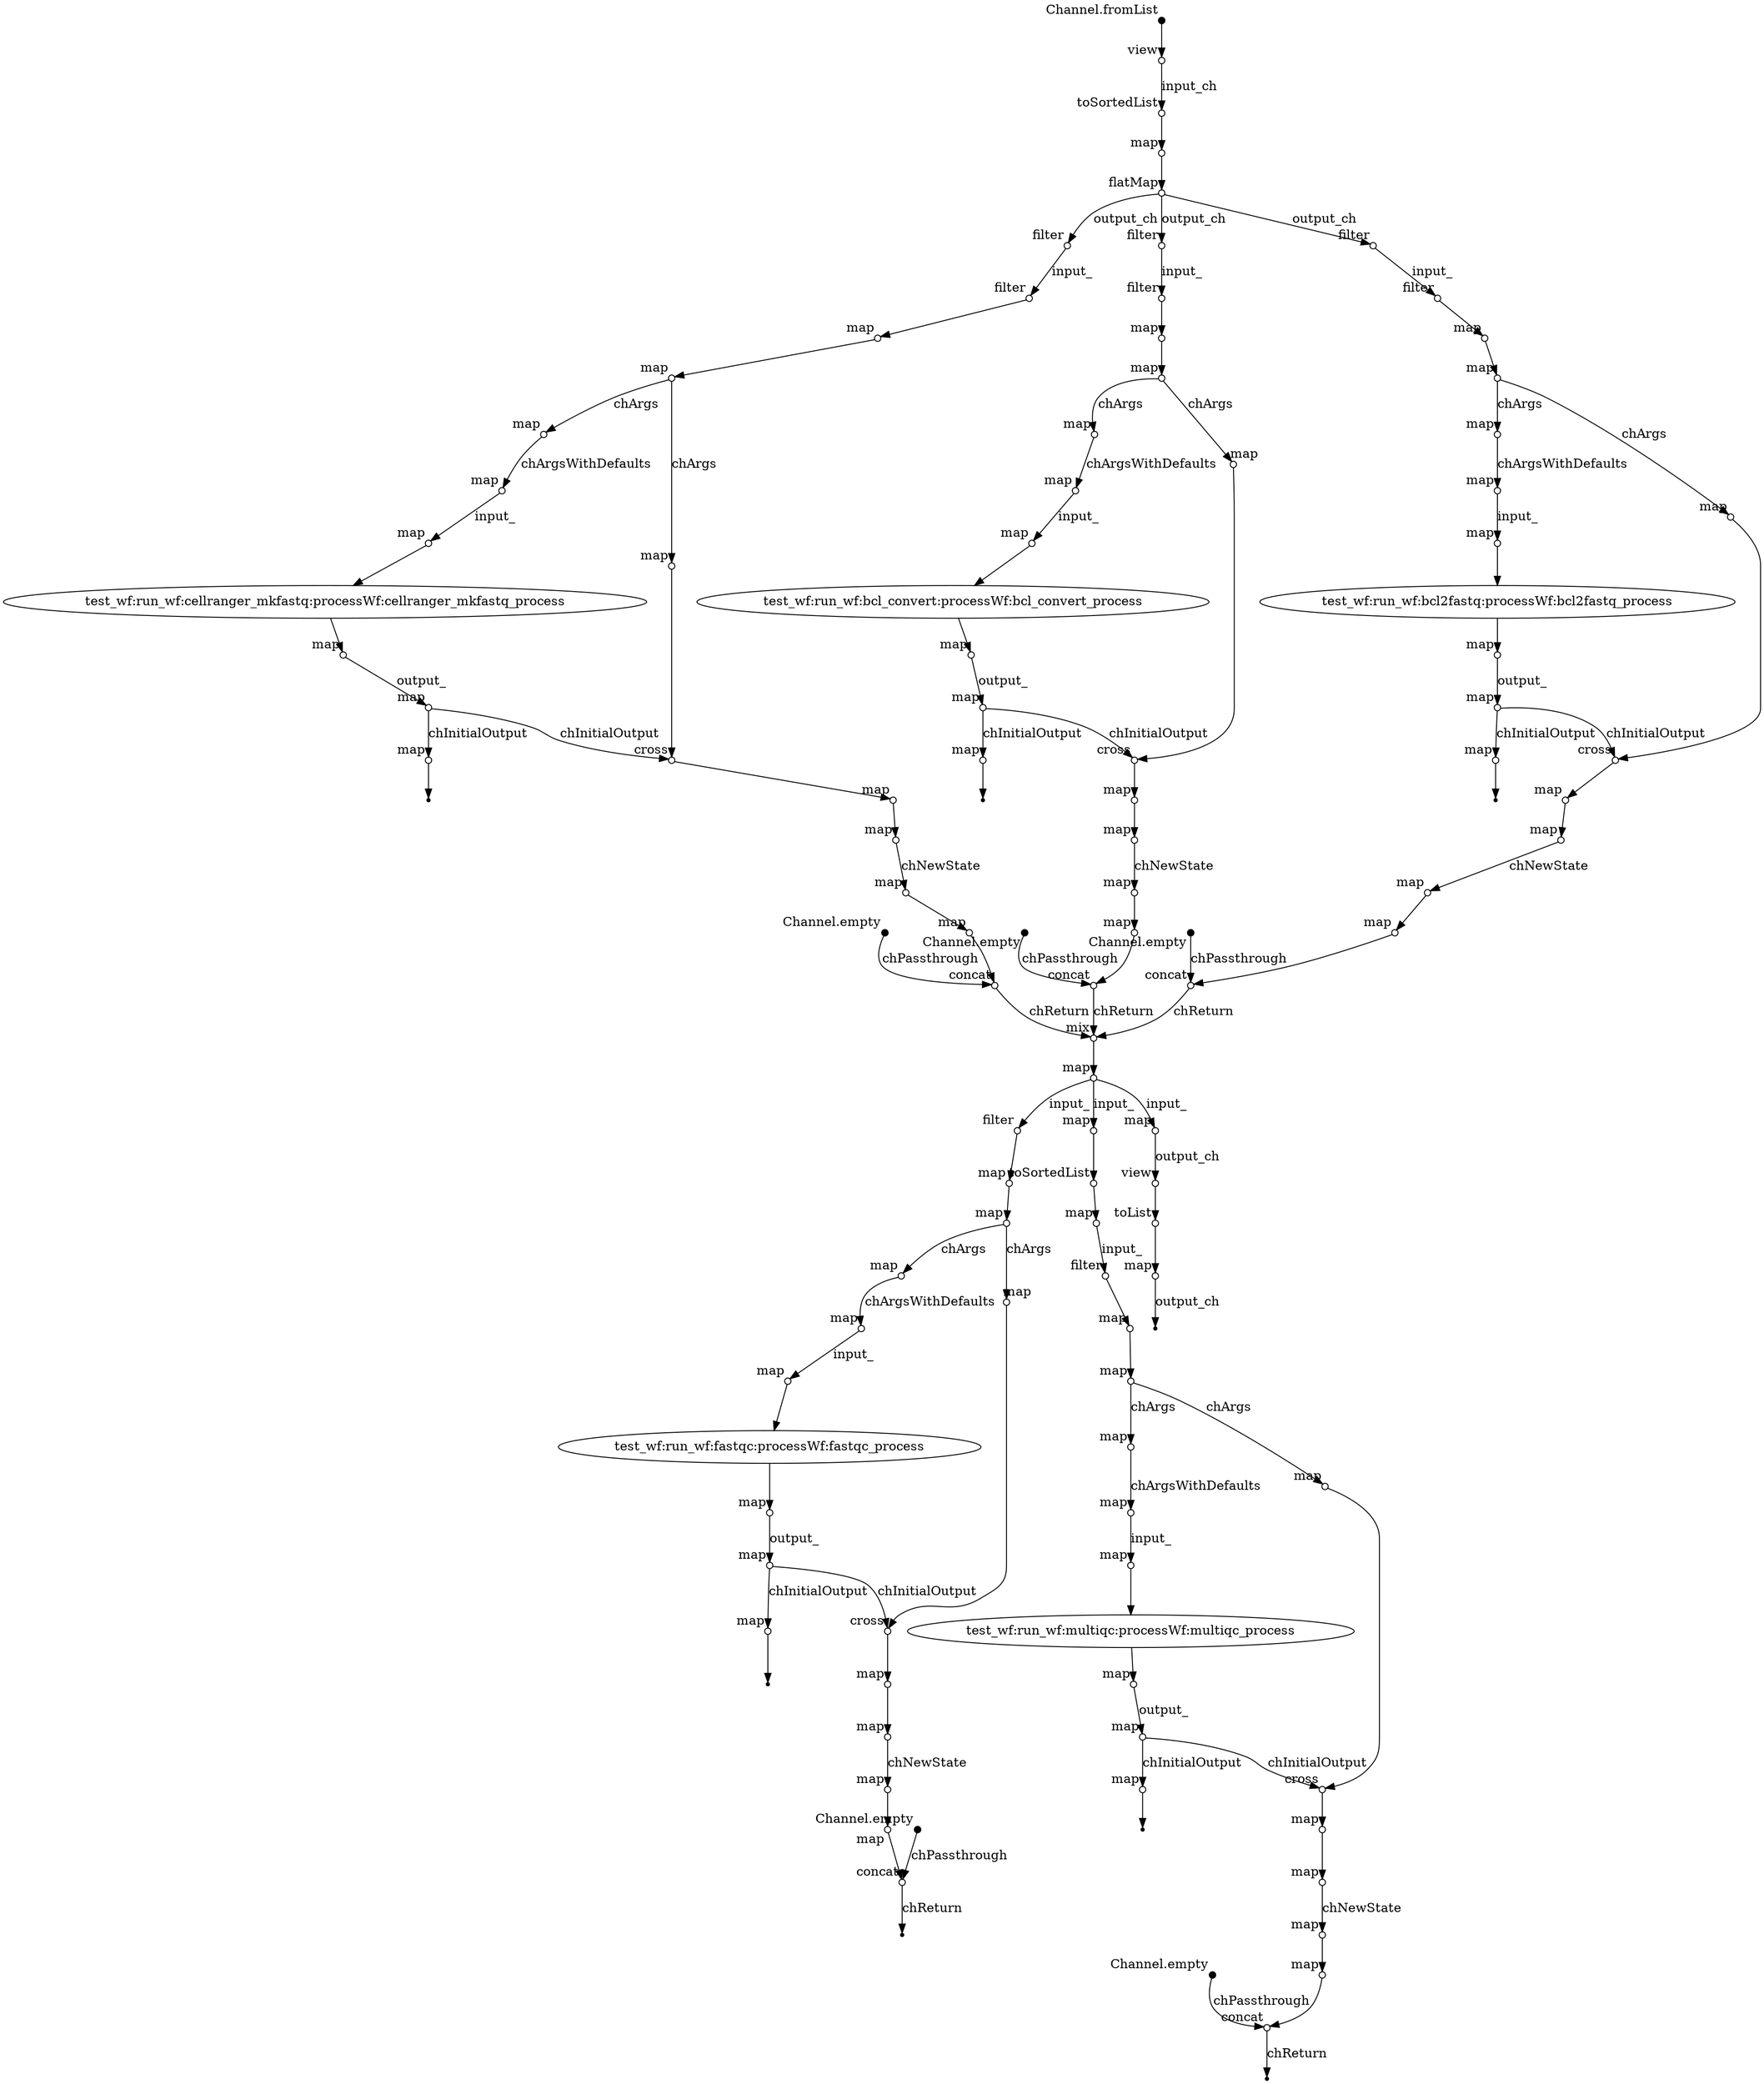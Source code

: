 digraph "graph" {
p0 [shape=point,label="",fixedsize=true,width=0.1,xlabel="Channel.fromList"];
p1 [shape=circle,label="",fixedsize=true,width=0.1,xlabel="view"];
p0 -> p1;

p1 [shape=circle,label="",fixedsize=true,width=0.1,xlabel="view"];
p2 [shape=circle,label="",fixedsize=true,width=0.1,xlabel="toSortedList"];
p1 -> p2 [label="input_ch"];

p2 [shape=circle,label="",fixedsize=true,width=0.1,xlabel="toSortedList"];
p3 [shape=circle,label="",fixedsize=true,width=0.1,xlabel="map"];
p2 -> p3;

p3 [shape=circle,label="",fixedsize=true,width=0.1,xlabel="map"];
p4 [shape=circle,label="",fixedsize=true,width=0.1,xlabel="flatMap"];
p3 -> p4;

p4 [shape=circle,label="",fixedsize=true,width=0.1,xlabel="flatMap"];
p5 [shape=circle,label="",fixedsize=true,width=0.1,xlabel="filter"];
p4 -> p5 [label="output_ch"];

p5 [shape=circle,label="",fixedsize=true,width=0.1,xlabel="filter"];
p6 [shape=circle,label="",fixedsize=true,width=0.1,xlabel="filter"];
p5 -> p6 [label="input_"];

p6 [shape=circle,label="",fixedsize=true,width=0.1,xlabel="filter"];
p7 [shape=circle,label="",fixedsize=true,width=0.1,xlabel="map"];
p6 -> p7;

p7 [shape=circle,label="",fixedsize=true,width=0.1,xlabel="map"];
p8 [shape=circle,label="",fixedsize=true,width=0.1,xlabel="map"];
p7 -> p8;

p8 [shape=circle,label="",fixedsize=true,width=0.1,xlabel="map"];
p10 [shape=circle,label="",fixedsize=true,width=0.1,xlabel="map"];
p8 -> p10 [label="chArgs"];

p9 [shape=point,label="",fixedsize=true,width=0.1,xlabel="Channel.empty"];
p24 [shape=circle,label="",fixedsize=true,width=0.1,xlabel="concat"];
p9 -> p24 [label="chPassthrough"];

p10 [shape=circle,label="",fixedsize=true,width=0.1,xlabel="map"];
p11 [shape=circle,label="",fixedsize=true,width=0.1,xlabel="map"];
p10 -> p11 [label="chArgsWithDefaults"];

p11 [shape=circle,label="",fixedsize=true,width=0.1,xlabel="map"];
p12 [shape=circle,label="",fixedsize=true,width=0.1,xlabel="map"];
p11 -> p12 [label="input_"];

p12 [shape=circle,label="",fixedsize=true,width=0.1,xlabel="map"];
p13 [label="test_wf:run_wf:cellranger_mkfastq:processWf:cellranger_mkfastq_process"];
p12 -> p13;

p13 [label="test_wf:run_wf:cellranger_mkfastq:processWf:cellranger_mkfastq_process"];
p14 [shape=circle,label="",fixedsize=true,width=0.1,xlabel="map"];
p13 -> p14;

p14 [shape=circle,label="",fixedsize=true,width=0.1,xlabel="map"];
p15 [shape=circle,label="",fixedsize=true,width=0.1,xlabel="map"];
p14 -> p15 [label="output_"];

p15 [shape=circle,label="",fixedsize=true,width=0.1,xlabel="map"];
p17 [shape=circle,label="",fixedsize=true,width=0.1,xlabel="map"];
p15 -> p17 [label="chInitialOutput"];

p8 [shape=circle,label="",fixedsize=true,width=0.1,xlabel="map"];
p16 [shape=circle,label="",fixedsize=true,width=0.1,xlabel="map"];
p8 -> p16 [label="chArgs"];

p16 [shape=circle,label="",fixedsize=true,width=0.1,xlabel="map"];
p19 [shape=circle,label="",fixedsize=true,width=0.1,xlabel="cross"];
p16 -> p19;

p17 [shape=circle,label="",fixedsize=true,width=0.1,xlabel="map"];
p18 [shape=point];
p17 -> p18;

p15 [shape=circle,label="",fixedsize=true,width=0.1,xlabel="map"];
p19 [shape=circle,label="",fixedsize=true,width=0.1,xlabel="cross"];
p15 -> p19 [label="chInitialOutput"];

p19 [shape=circle,label="",fixedsize=true,width=0.1,xlabel="cross"];
p20 [shape=circle,label="",fixedsize=true,width=0.1,xlabel="map"];
p19 -> p20;

p20 [shape=circle,label="",fixedsize=true,width=0.1,xlabel="map"];
p21 [shape=circle,label="",fixedsize=true,width=0.1,xlabel="map"];
p20 -> p21;

p21 [shape=circle,label="",fixedsize=true,width=0.1,xlabel="map"];
p22 [shape=circle,label="",fixedsize=true,width=0.1,xlabel="map"];
p21 -> p22 [label="chNewState"];

p22 [shape=circle,label="",fixedsize=true,width=0.1,xlabel="map"];
p23 [shape=circle,label="",fixedsize=true,width=0.1,xlabel="map"];
p22 -> p23;

p23 [shape=circle,label="",fixedsize=true,width=0.1,xlabel="map"];
p24 [shape=circle,label="",fixedsize=true,width=0.1,xlabel="concat"];
p23 -> p24;

p24 [shape=circle,label="",fixedsize=true,width=0.1,xlabel="concat"];
p65 [shape=circle,label="",fixedsize=true,width=0.1,xlabel="mix"];
p24 -> p65 [label="chReturn"];

p4 [shape=circle,label="",fixedsize=true,width=0.1,xlabel="flatMap"];
p25 [shape=circle,label="",fixedsize=true,width=0.1,xlabel="filter"];
p4 -> p25 [label="output_ch"];

p25 [shape=circle,label="",fixedsize=true,width=0.1,xlabel="filter"];
p26 [shape=circle,label="",fixedsize=true,width=0.1,xlabel="filter"];
p25 -> p26 [label="input_"];

p26 [shape=circle,label="",fixedsize=true,width=0.1,xlabel="filter"];
p27 [shape=circle,label="",fixedsize=true,width=0.1,xlabel="map"];
p26 -> p27;

p27 [shape=circle,label="",fixedsize=true,width=0.1,xlabel="map"];
p28 [shape=circle,label="",fixedsize=true,width=0.1,xlabel="map"];
p27 -> p28;

p28 [shape=circle,label="",fixedsize=true,width=0.1,xlabel="map"];
p30 [shape=circle,label="",fixedsize=true,width=0.1,xlabel="map"];
p28 -> p30 [label="chArgs"];

p29 [shape=point,label="",fixedsize=true,width=0.1,xlabel="Channel.empty"];
p44 [shape=circle,label="",fixedsize=true,width=0.1,xlabel="concat"];
p29 -> p44 [label="chPassthrough"];

p30 [shape=circle,label="",fixedsize=true,width=0.1,xlabel="map"];
p31 [shape=circle,label="",fixedsize=true,width=0.1,xlabel="map"];
p30 -> p31 [label="chArgsWithDefaults"];

p31 [shape=circle,label="",fixedsize=true,width=0.1,xlabel="map"];
p32 [shape=circle,label="",fixedsize=true,width=0.1,xlabel="map"];
p31 -> p32 [label="input_"];

p32 [shape=circle,label="",fixedsize=true,width=0.1,xlabel="map"];
p33 [label="test_wf:run_wf:bcl_convert:processWf:bcl_convert_process"];
p32 -> p33;

p33 [label="test_wf:run_wf:bcl_convert:processWf:bcl_convert_process"];
p34 [shape=circle,label="",fixedsize=true,width=0.1,xlabel="map"];
p33 -> p34;

p34 [shape=circle,label="",fixedsize=true,width=0.1,xlabel="map"];
p35 [shape=circle,label="",fixedsize=true,width=0.1,xlabel="map"];
p34 -> p35 [label="output_"];

p35 [shape=circle,label="",fixedsize=true,width=0.1,xlabel="map"];
p37 [shape=circle,label="",fixedsize=true,width=0.1,xlabel="map"];
p35 -> p37 [label="chInitialOutput"];

p28 [shape=circle,label="",fixedsize=true,width=0.1,xlabel="map"];
p36 [shape=circle,label="",fixedsize=true,width=0.1,xlabel="map"];
p28 -> p36 [label="chArgs"];

p36 [shape=circle,label="",fixedsize=true,width=0.1,xlabel="map"];
p39 [shape=circle,label="",fixedsize=true,width=0.1,xlabel="cross"];
p36 -> p39;

p37 [shape=circle,label="",fixedsize=true,width=0.1,xlabel="map"];
p38 [shape=point];
p37 -> p38;

p35 [shape=circle,label="",fixedsize=true,width=0.1,xlabel="map"];
p39 [shape=circle,label="",fixedsize=true,width=0.1,xlabel="cross"];
p35 -> p39 [label="chInitialOutput"];

p39 [shape=circle,label="",fixedsize=true,width=0.1,xlabel="cross"];
p40 [shape=circle,label="",fixedsize=true,width=0.1,xlabel="map"];
p39 -> p40;

p40 [shape=circle,label="",fixedsize=true,width=0.1,xlabel="map"];
p41 [shape=circle,label="",fixedsize=true,width=0.1,xlabel="map"];
p40 -> p41;

p41 [shape=circle,label="",fixedsize=true,width=0.1,xlabel="map"];
p42 [shape=circle,label="",fixedsize=true,width=0.1,xlabel="map"];
p41 -> p42 [label="chNewState"];

p42 [shape=circle,label="",fixedsize=true,width=0.1,xlabel="map"];
p43 [shape=circle,label="",fixedsize=true,width=0.1,xlabel="map"];
p42 -> p43;

p43 [shape=circle,label="",fixedsize=true,width=0.1,xlabel="map"];
p44 [shape=circle,label="",fixedsize=true,width=0.1,xlabel="concat"];
p43 -> p44;

p44 [shape=circle,label="",fixedsize=true,width=0.1,xlabel="concat"];
p65 [shape=circle,label="",fixedsize=true,width=0.1,xlabel="mix"];
p44 -> p65 [label="chReturn"];

p4 [shape=circle,label="",fixedsize=true,width=0.1,xlabel="flatMap"];
p45 [shape=circle,label="",fixedsize=true,width=0.1,xlabel="filter"];
p4 -> p45 [label="output_ch"];

p45 [shape=circle,label="",fixedsize=true,width=0.1,xlabel="filter"];
p46 [shape=circle,label="",fixedsize=true,width=0.1,xlabel="filter"];
p45 -> p46 [label="input_"];

p46 [shape=circle,label="",fixedsize=true,width=0.1,xlabel="filter"];
p47 [shape=circle,label="",fixedsize=true,width=0.1,xlabel="map"];
p46 -> p47;

p47 [shape=circle,label="",fixedsize=true,width=0.1,xlabel="map"];
p48 [shape=circle,label="",fixedsize=true,width=0.1,xlabel="map"];
p47 -> p48;

p48 [shape=circle,label="",fixedsize=true,width=0.1,xlabel="map"];
p50 [shape=circle,label="",fixedsize=true,width=0.1,xlabel="map"];
p48 -> p50 [label="chArgs"];

p49 [shape=point,label="",fixedsize=true,width=0.1,xlabel="Channel.empty"];
p64 [shape=circle,label="",fixedsize=true,width=0.1,xlabel="concat"];
p49 -> p64 [label="chPassthrough"];

p50 [shape=circle,label="",fixedsize=true,width=0.1,xlabel="map"];
p51 [shape=circle,label="",fixedsize=true,width=0.1,xlabel="map"];
p50 -> p51 [label="chArgsWithDefaults"];

p51 [shape=circle,label="",fixedsize=true,width=0.1,xlabel="map"];
p52 [shape=circle,label="",fixedsize=true,width=0.1,xlabel="map"];
p51 -> p52 [label="input_"];

p52 [shape=circle,label="",fixedsize=true,width=0.1,xlabel="map"];
p53 [label="test_wf:run_wf:bcl2fastq:processWf:bcl2fastq_process"];
p52 -> p53;

p53 [label="test_wf:run_wf:bcl2fastq:processWf:bcl2fastq_process"];
p54 [shape=circle,label="",fixedsize=true,width=0.1,xlabel="map"];
p53 -> p54;

p54 [shape=circle,label="",fixedsize=true,width=0.1,xlabel="map"];
p55 [shape=circle,label="",fixedsize=true,width=0.1,xlabel="map"];
p54 -> p55 [label="output_"];

p55 [shape=circle,label="",fixedsize=true,width=0.1,xlabel="map"];
p57 [shape=circle,label="",fixedsize=true,width=0.1,xlabel="map"];
p55 -> p57 [label="chInitialOutput"];

p48 [shape=circle,label="",fixedsize=true,width=0.1,xlabel="map"];
p56 [shape=circle,label="",fixedsize=true,width=0.1,xlabel="map"];
p48 -> p56 [label="chArgs"];

p56 [shape=circle,label="",fixedsize=true,width=0.1,xlabel="map"];
p59 [shape=circle,label="",fixedsize=true,width=0.1,xlabel="cross"];
p56 -> p59;

p57 [shape=circle,label="",fixedsize=true,width=0.1,xlabel="map"];
p58 [shape=point];
p57 -> p58;

p55 [shape=circle,label="",fixedsize=true,width=0.1,xlabel="map"];
p59 [shape=circle,label="",fixedsize=true,width=0.1,xlabel="cross"];
p55 -> p59 [label="chInitialOutput"];

p59 [shape=circle,label="",fixedsize=true,width=0.1,xlabel="cross"];
p60 [shape=circle,label="",fixedsize=true,width=0.1,xlabel="map"];
p59 -> p60;

p60 [shape=circle,label="",fixedsize=true,width=0.1,xlabel="map"];
p61 [shape=circle,label="",fixedsize=true,width=0.1,xlabel="map"];
p60 -> p61;

p61 [shape=circle,label="",fixedsize=true,width=0.1,xlabel="map"];
p62 [shape=circle,label="",fixedsize=true,width=0.1,xlabel="map"];
p61 -> p62 [label="chNewState"];

p62 [shape=circle,label="",fixedsize=true,width=0.1,xlabel="map"];
p63 [shape=circle,label="",fixedsize=true,width=0.1,xlabel="map"];
p62 -> p63;

p63 [shape=circle,label="",fixedsize=true,width=0.1,xlabel="map"];
p64 [shape=circle,label="",fixedsize=true,width=0.1,xlabel="concat"];
p63 -> p64;

p64 [shape=circle,label="",fixedsize=true,width=0.1,xlabel="concat"];
p65 [shape=circle,label="",fixedsize=true,width=0.1,xlabel="mix"];
p64 -> p65 [label="chReturn"];

p65 [shape=circle,label="",fixedsize=true,width=0.1,xlabel="mix"];
p66 [shape=circle,label="",fixedsize=true,width=0.1,xlabel="map"];
p65 -> p66;

p66 [shape=circle,label="",fixedsize=true,width=0.1,xlabel="map"];
p67 [shape=circle,label="",fixedsize=true,width=0.1,xlabel="filter"];
p66 -> p67 [label="input_"];

p67 [shape=circle,label="",fixedsize=true,width=0.1,xlabel="filter"];
p68 [shape=circle,label="",fixedsize=true,width=0.1,xlabel="map"];
p67 -> p68;

p68 [shape=circle,label="",fixedsize=true,width=0.1,xlabel="map"];
p69 [shape=circle,label="",fixedsize=true,width=0.1,xlabel="map"];
p68 -> p69;

p69 [shape=circle,label="",fixedsize=true,width=0.1,xlabel="map"];
p71 [shape=circle,label="",fixedsize=true,width=0.1,xlabel="map"];
p69 -> p71 [label="chArgs"];

p70 [shape=point,label="",fixedsize=true,width=0.1,xlabel="Channel.empty"];
p85 [shape=circle,label="",fixedsize=true,width=0.1,xlabel="concat"];
p70 -> p85 [label="chPassthrough"];

p71 [shape=circle,label="",fixedsize=true,width=0.1,xlabel="map"];
p72 [shape=circle,label="",fixedsize=true,width=0.1,xlabel="map"];
p71 -> p72 [label="chArgsWithDefaults"];

p72 [shape=circle,label="",fixedsize=true,width=0.1,xlabel="map"];
p73 [shape=circle,label="",fixedsize=true,width=0.1,xlabel="map"];
p72 -> p73 [label="input_"];

p73 [shape=circle,label="",fixedsize=true,width=0.1,xlabel="map"];
p74 [label="test_wf:run_wf:fastqc:processWf:fastqc_process"];
p73 -> p74;

p74 [label="test_wf:run_wf:fastqc:processWf:fastqc_process"];
p75 [shape=circle,label="",fixedsize=true,width=0.1,xlabel="map"];
p74 -> p75;

p75 [shape=circle,label="",fixedsize=true,width=0.1,xlabel="map"];
p76 [shape=circle,label="",fixedsize=true,width=0.1,xlabel="map"];
p75 -> p76 [label="output_"];

p76 [shape=circle,label="",fixedsize=true,width=0.1,xlabel="map"];
p78 [shape=circle,label="",fixedsize=true,width=0.1,xlabel="map"];
p76 -> p78 [label="chInitialOutput"];

p69 [shape=circle,label="",fixedsize=true,width=0.1,xlabel="map"];
p77 [shape=circle,label="",fixedsize=true,width=0.1,xlabel="map"];
p69 -> p77 [label="chArgs"];

p77 [shape=circle,label="",fixedsize=true,width=0.1,xlabel="map"];
p80 [shape=circle,label="",fixedsize=true,width=0.1,xlabel="cross"];
p77 -> p80;

p78 [shape=circle,label="",fixedsize=true,width=0.1,xlabel="map"];
p79 [shape=point];
p78 -> p79;

p76 [shape=circle,label="",fixedsize=true,width=0.1,xlabel="map"];
p80 [shape=circle,label="",fixedsize=true,width=0.1,xlabel="cross"];
p76 -> p80 [label="chInitialOutput"];

p80 [shape=circle,label="",fixedsize=true,width=0.1,xlabel="cross"];
p81 [shape=circle,label="",fixedsize=true,width=0.1,xlabel="map"];
p80 -> p81;

p81 [shape=circle,label="",fixedsize=true,width=0.1,xlabel="map"];
p82 [shape=circle,label="",fixedsize=true,width=0.1,xlabel="map"];
p81 -> p82;

p82 [shape=circle,label="",fixedsize=true,width=0.1,xlabel="map"];
p83 [shape=circle,label="",fixedsize=true,width=0.1,xlabel="map"];
p82 -> p83 [label="chNewState"];

p83 [shape=circle,label="",fixedsize=true,width=0.1,xlabel="map"];
p84 [shape=circle,label="",fixedsize=true,width=0.1,xlabel="map"];
p83 -> p84;

p84 [shape=circle,label="",fixedsize=true,width=0.1,xlabel="map"];
p85 [shape=circle,label="",fixedsize=true,width=0.1,xlabel="concat"];
p84 -> p85;

p85 [shape=circle,label="",fixedsize=true,width=0.1,xlabel="concat"];
p86 [shape=point];
p85 -> p86 [label="chReturn"];

p66 [shape=circle,label="",fixedsize=true,width=0.1,xlabel="map"];
p87 [shape=circle,label="",fixedsize=true,width=0.1,xlabel="map"];
p66 -> p87 [label="input_"];

p87 [shape=circle,label="",fixedsize=true,width=0.1,xlabel="map"];
p88 [shape=circle,label="",fixedsize=true,width=0.1,xlabel="toSortedList"];
p87 -> p88;

p88 [shape=circle,label="",fixedsize=true,width=0.1,xlabel="toSortedList"];
p89 [shape=circle,label="",fixedsize=true,width=0.1,xlabel="map"];
p88 -> p89;

p89 [shape=circle,label="",fixedsize=true,width=0.1,xlabel="map"];
p90 [shape=circle,label="",fixedsize=true,width=0.1,xlabel="filter"];
p89 -> p90 [label="input_"];

p90 [shape=circle,label="",fixedsize=true,width=0.1,xlabel="filter"];
p91 [shape=circle,label="",fixedsize=true,width=0.1,xlabel="map"];
p90 -> p91;

p91 [shape=circle,label="",fixedsize=true,width=0.1,xlabel="map"];
p92 [shape=circle,label="",fixedsize=true,width=0.1,xlabel="map"];
p91 -> p92;

p92 [shape=circle,label="",fixedsize=true,width=0.1,xlabel="map"];
p94 [shape=circle,label="",fixedsize=true,width=0.1,xlabel="map"];
p92 -> p94 [label="chArgs"];

p93 [shape=point,label="",fixedsize=true,width=0.1,xlabel="Channel.empty"];
p108 [shape=circle,label="",fixedsize=true,width=0.1,xlabel="concat"];
p93 -> p108 [label="chPassthrough"];

p94 [shape=circle,label="",fixedsize=true,width=0.1,xlabel="map"];
p95 [shape=circle,label="",fixedsize=true,width=0.1,xlabel="map"];
p94 -> p95 [label="chArgsWithDefaults"];

p95 [shape=circle,label="",fixedsize=true,width=0.1,xlabel="map"];
p96 [shape=circle,label="",fixedsize=true,width=0.1,xlabel="map"];
p95 -> p96 [label="input_"];

p96 [shape=circle,label="",fixedsize=true,width=0.1,xlabel="map"];
p97 [label="test_wf:run_wf:multiqc:processWf:multiqc_process"];
p96 -> p97;

p97 [label="test_wf:run_wf:multiqc:processWf:multiqc_process"];
p98 [shape=circle,label="",fixedsize=true,width=0.1,xlabel="map"];
p97 -> p98;

p98 [shape=circle,label="",fixedsize=true,width=0.1,xlabel="map"];
p99 [shape=circle,label="",fixedsize=true,width=0.1,xlabel="map"];
p98 -> p99 [label="output_"];

p99 [shape=circle,label="",fixedsize=true,width=0.1,xlabel="map"];
p101 [shape=circle,label="",fixedsize=true,width=0.1,xlabel="map"];
p99 -> p101 [label="chInitialOutput"];

p92 [shape=circle,label="",fixedsize=true,width=0.1,xlabel="map"];
p100 [shape=circle,label="",fixedsize=true,width=0.1,xlabel="map"];
p92 -> p100 [label="chArgs"];

p100 [shape=circle,label="",fixedsize=true,width=0.1,xlabel="map"];
p103 [shape=circle,label="",fixedsize=true,width=0.1,xlabel="cross"];
p100 -> p103;

p101 [shape=circle,label="",fixedsize=true,width=0.1,xlabel="map"];
p102 [shape=point];
p101 -> p102;

p99 [shape=circle,label="",fixedsize=true,width=0.1,xlabel="map"];
p103 [shape=circle,label="",fixedsize=true,width=0.1,xlabel="cross"];
p99 -> p103 [label="chInitialOutput"];

p103 [shape=circle,label="",fixedsize=true,width=0.1,xlabel="cross"];
p104 [shape=circle,label="",fixedsize=true,width=0.1,xlabel="map"];
p103 -> p104;

p104 [shape=circle,label="",fixedsize=true,width=0.1,xlabel="map"];
p105 [shape=circle,label="",fixedsize=true,width=0.1,xlabel="map"];
p104 -> p105;

p105 [shape=circle,label="",fixedsize=true,width=0.1,xlabel="map"];
p106 [shape=circle,label="",fixedsize=true,width=0.1,xlabel="map"];
p105 -> p106 [label="chNewState"];

p106 [shape=circle,label="",fixedsize=true,width=0.1,xlabel="map"];
p107 [shape=circle,label="",fixedsize=true,width=0.1,xlabel="map"];
p106 -> p107;

p107 [shape=circle,label="",fixedsize=true,width=0.1,xlabel="map"];
p108 [shape=circle,label="",fixedsize=true,width=0.1,xlabel="concat"];
p107 -> p108;

p108 [shape=circle,label="",fixedsize=true,width=0.1,xlabel="concat"];
p109 [shape=point];
p108 -> p109 [label="chReturn"];

p66 [shape=circle,label="",fixedsize=true,width=0.1,xlabel="map"];
p110 [shape=circle,label="",fixedsize=true,width=0.1,xlabel="map"];
p66 -> p110 [label="input_"];

p110 [shape=circle,label="",fixedsize=true,width=0.1,xlabel="map"];
p111 [shape=circle,label="",fixedsize=true,width=0.1,xlabel="view"];
p110 -> p111 [label="output_ch"];

p111 [shape=circle,label="",fixedsize=true,width=0.1,xlabel="view"];
p112 [shape=circle,label="",fixedsize=true,width=0.1,xlabel="toList"];
p111 -> p112;

p112 [shape=circle,label="",fixedsize=true,width=0.1,xlabel="toList"];
p113 [shape=circle,label="",fixedsize=true,width=0.1,xlabel="map"];
p112 -> p113;

p113 [shape=circle,label="",fixedsize=true,width=0.1,xlabel="map"];
p114 [shape=point];
p113 -> p114 [label="output_ch"];

}
